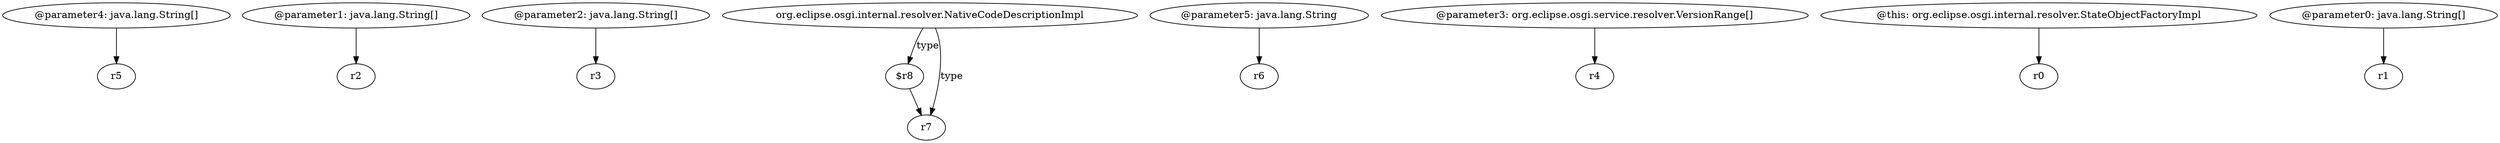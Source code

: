 digraph g {
0[label="@parameter4: java.lang.String[]"]
1[label="r5"]
0->1[label=""]
2[label="@parameter1: java.lang.String[]"]
3[label="r2"]
2->3[label=""]
4[label="@parameter2: java.lang.String[]"]
5[label="r3"]
4->5[label=""]
6[label="org.eclipse.osgi.internal.resolver.NativeCodeDescriptionImpl"]
7[label="$r8"]
6->7[label="type"]
8[label="@parameter5: java.lang.String"]
9[label="r6"]
8->9[label=""]
10[label="r7"]
6->10[label="type"]
11[label="@parameter3: org.eclipse.osgi.service.resolver.VersionRange[]"]
12[label="r4"]
11->12[label=""]
13[label="@this: org.eclipse.osgi.internal.resolver.StateObjectFactoryImpl"]
14[label="r0"]
13->14[label=""]
7->10[label=""]
15[label="@parameter0: java.lang.String[]"]
16[label="r1"]
15->16[label=""]
}